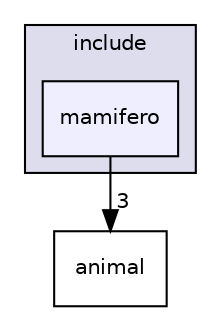 digraph "include/mamifero" {
  compound=true
  node [ fontsize="10", fontname="Helvetica"];
  edge [ labelfontsize="10", labelfontname="Helvetica"];
  subgraph clusterdir_d44c64559bbebec7f509842c48db8b23 {
    graph [ bgcolor="#ddddee", pencolor="black", label="include" fontname="Helvetica", fontsize="10", URL="dir_d44c64559bbebec7f509842c48db8b23.html"]
  dir_01294bcecb58e98fffc3240bf0471690 [shape=box, label="mamifero", style="filled", fillcolor="#eeeeff", pencolor="black", URL="dir_01294bcecb58e98fffc3240bf0471690.html"];
  }
  dir_026a6e76be8d3097e26c16740716c422 [shape=box label="animal" URL="dir_026a6e76be8d3097e26c16740716c422.html"];
  dir_01294bcecb58e98fffc3240bf0471690->dir_026a6e76be8d3097e26c16740716c422 [headlabel="3", labeldistance=1.5 headhref="dir_000005_000002.html"];
}

